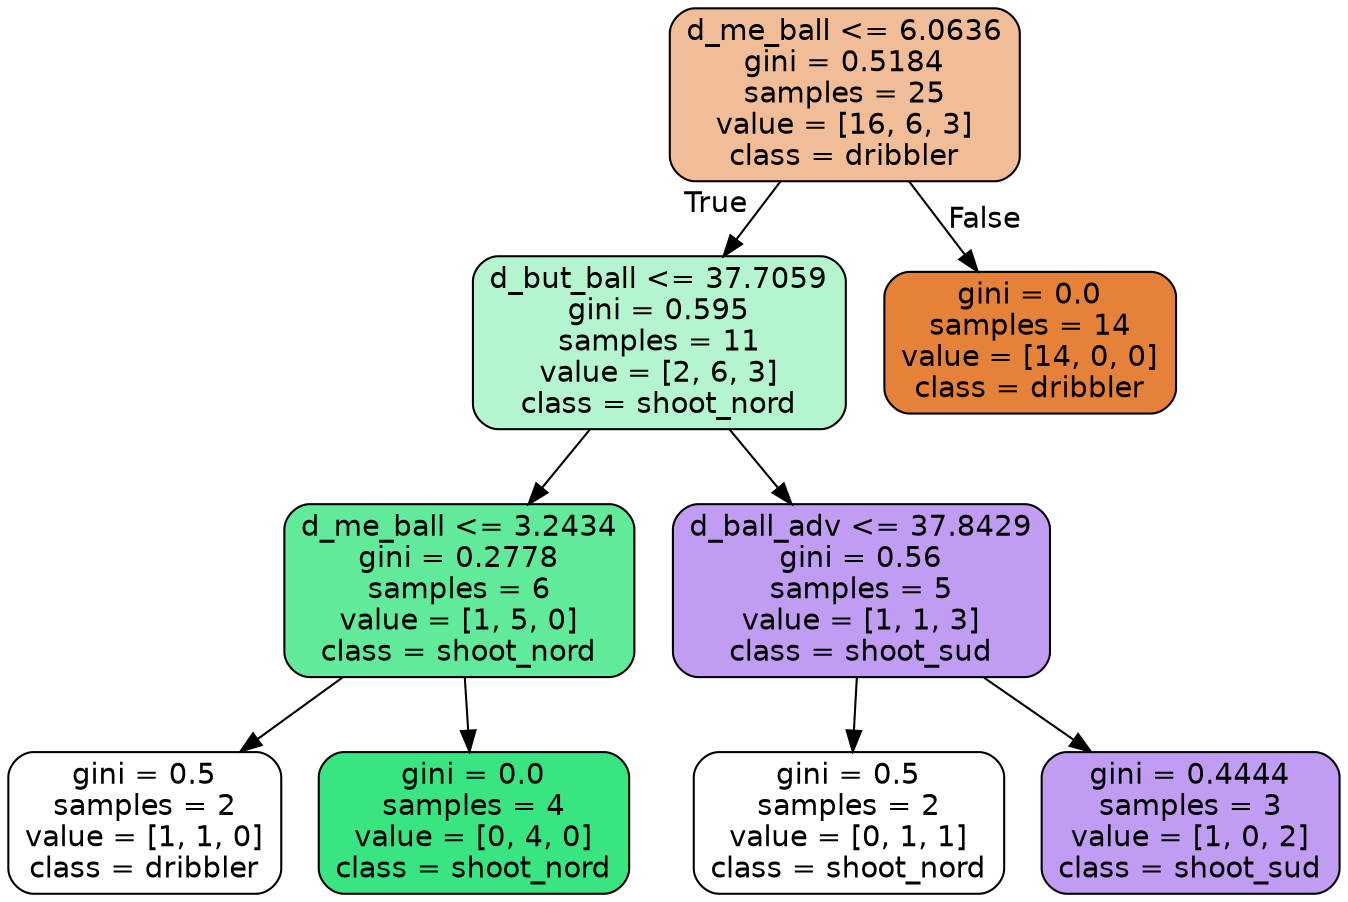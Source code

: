 digraph Tree {
node [shape=box, style="filled, rounded", color="black", fontname=helvetica] ;
edge [fontname=helvetica] ;
0 [label="d_me_ball <= 6.0636\ngini = 0.5184\nsamples = 25\nvalue = [16, 6, 3]\nclass = dribbler", fillcolor="#e5813986"] ;
1 [label="d_but_ball <= 37.7059\ngini = 0.595\nsamples = 11\nvalue = [2, 6, 3]\nclass = shoot_nord", fillcolor="#39e58160"] ;
0 -> 1 [labeldistance=2.5, labelangle=45, headlabel="True"] ;
2 [label="d_me_ball <= 3.2434\ngini = 0.2778\nsamples = 6\nvalue = [1, 5, 0]\nclass = shoot_nord", fillcolor="#39e581cc"] ;
1 -> 2 ;
3 [label="gini = 0.5\nsamples = 2\nvalue = [1, 1, 0]\nclass = dribbler", fillcolor="#e5813900"] ;
2 -> 3 ;
4 [label="gini = 0.0\nsamples = 4\nvalue = [0, 4, 0]\nclass = shoot_nord", fillcolor="#39e581ff"] ;
2 -> 4 ;
5 [label="d_ball_adv <= 37.8429\ngini = 0.56\nsamples = 5\nvalue = [1, 1, 3]\nclass = shoot_sud", fillcolor="#8139e57f"] ;
1 -> 5 ;
6 [label="gini = 0.5\nsamples = 2\nvalue = [0, 1, 1]\nclass = shoot_nord", fillcolor="#39e58100"] ;
5 -> 6 ;
7 [label="gini = 0.4444\nsamples = 3\nvalue = [1, 0, 2]\nclass = shoot_sud", fillcolor="#8139e57f"] ;
5 -> 7 ;
8 [label="gini = 0.0\nsamples = 14\nvalue = [14, 0, 0]\nclass = dribbler", fillcolor="#e58139ff"] ;
0 -> 8 [labeldistance=2.5, labelangle=-45, headlabel="False"] ;
}